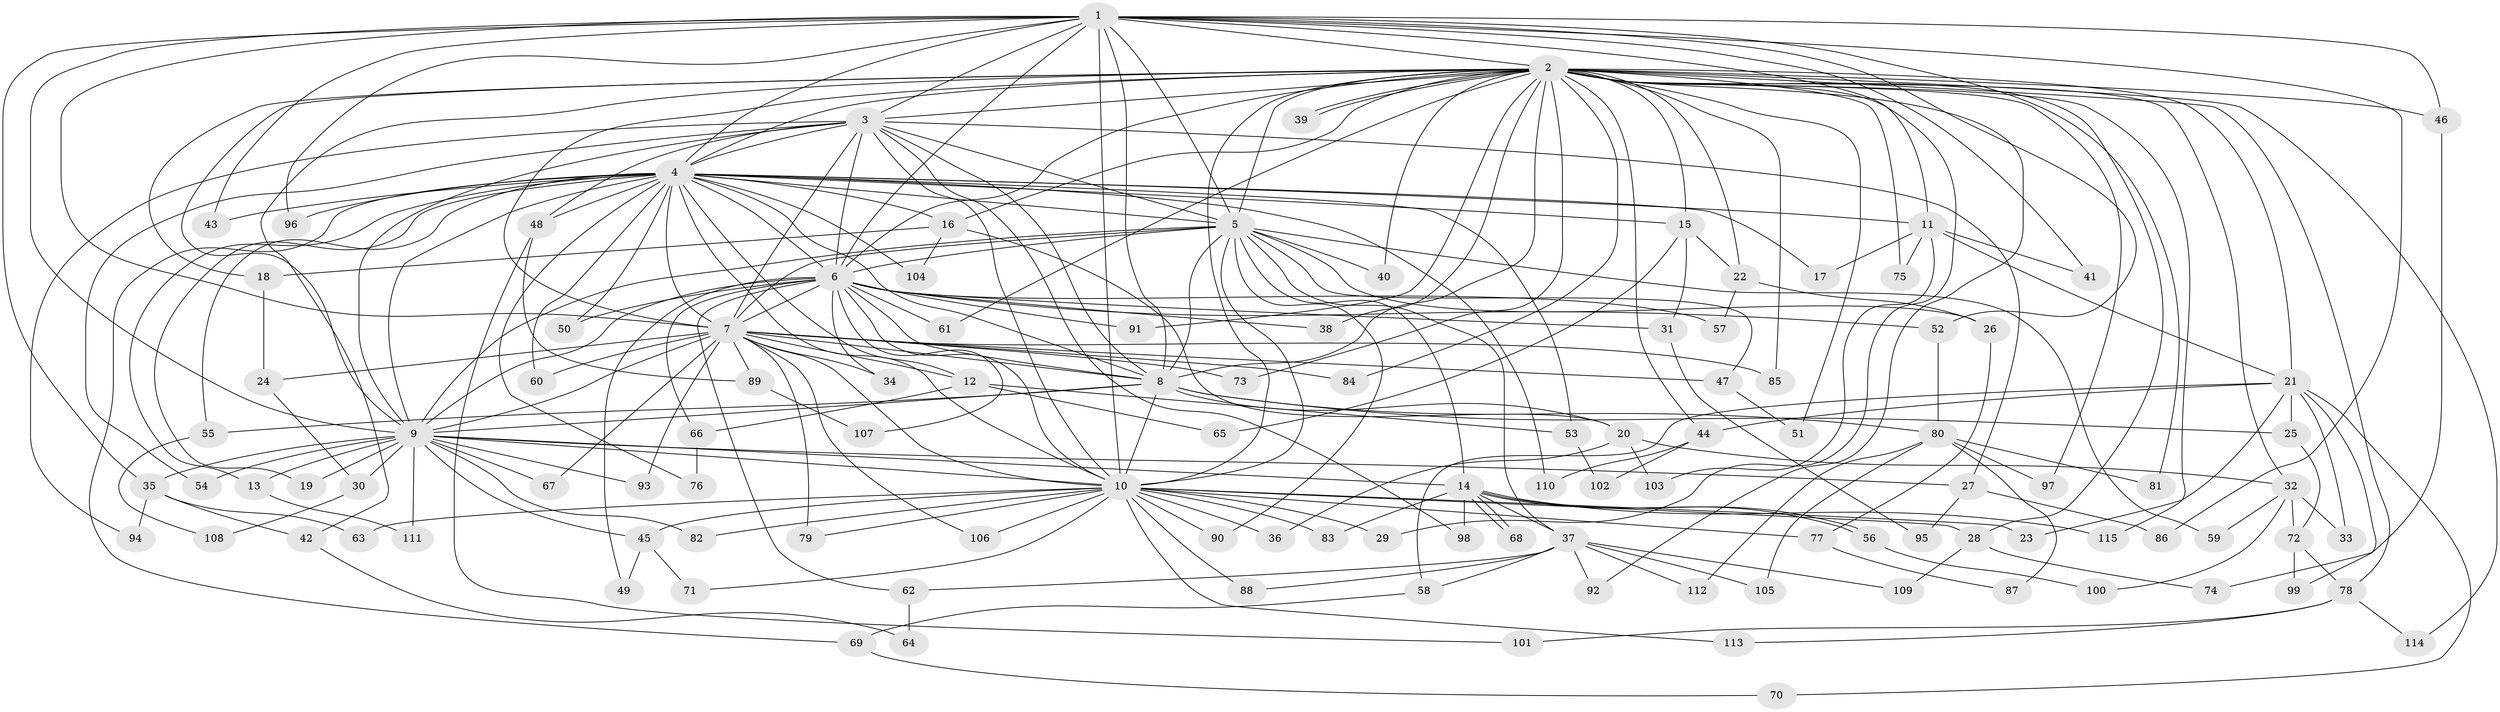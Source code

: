 // coarse degree distribution, {7: 0.06382978723404255, 25: 0.02127659574468085, 15: 0.0425531914893617, 1: 0.0425531914893617, 5: 0.0851063829787234, 3: 0.10638297872340426, 14: 0.0425531914893617, 6: 0.0425531914893617, 2: 0.2978723404255319, 4: 0.19148936170212766, 20: 0.02127659574468085, 8: 0.02127659574468085, 17: 0.02127659574468085}
// Generated by graph-tools (version 1.1) at 2025/36/03/04/25 23:36:20]
// undirected, 115 vertices, 255 edges
graph export_dot {
  node [color=gray90,style=filled];
  1;
  2;
  3;
  4;
  5;
  6;
  7;
  8;
  9;
  10;
  11;
  12;
  13;
  14;
  15;
  16;
  17;
  18;
  19;
  20;
  21;
  22;
  23;
  24;
  25;
  26;
  27;
  28;
  29;
  30;
  31;
  32;
  33;
  34;
  35;
  36;
  37;
  38;
  39;
  40;
  41;
  42;
  43;
  44;
  45;
  46;
  47;
  48;
  49;
  50;
  51;
  52;
  53;
  54;
  55;
  56;
  57;
  58;
  59;
  60;
  61;
  62;
  63;
  64;
  65;
  66;
  67;
  68;
  69;
  70;
  71;
  72;
  73;
  74;
  75;
  76;
  77;
  78;
  79;
  80;
  81;
  82;
  83;
  84;
  85;
  86;
  87;
  88;
  89;
  90;
  91;
  92;
  93;
  94;
  95;
  96;
  97;
  98;
  99;
  100;
  101;
  102;
  103;
  104;
  105;
  106;
  107;
  108;
  109;
  110;
  111;
  112;
  113;
  114;
  115;
  1 -- 2;
  1 -- 3;
  1 -- 4;
  1 -- 5;
  1 -- 6;
  1 -- 7;
  1 -- 8;
  1 -- 9;
  1 -- 10;
  1 -- 11;
  1 -- 35;
  1 -- 41;
  1 -- 43;
  1 -- 46;
  1 -- 52;
  1 -- 81;
  1 -- 86;
  1 -- 96;
  2 -- 3;
  2 -- 4;
  2 -- 5;
  2 -- 6;
  2 -- 7;
  2 -- 8;
  2 -- 9;
  2 -- 10;
  2 -- 15;
  2 -- 16;
  2 -- 18;
  2 -- 21;
  2 -- 22;
  2 -- 28;
  2 -- 29;
  2 -- 32;
  2 -- 38;
  2 -- 39;
  2 -- 39;
  2 -- 40;
  2 -- 42;
  2 -- 44;
  2 -- 46;
  2 -- 51;
  2 -- 61;
  2 -- 73;
  2 -- 75;
  2 -- 78;
  2 -- 84;
  2 -- 85;
  2 -- 91;
  2 -- 92;
  2 -- 97;
  2 -- 114;
  2 -- 115;
  3 -- 4;
  3 -- 5;
  3 -- 6;
  3 -- 7;
  3 -- 8;
  3 -- 9;
  3 -- 10;
  3 -- 27;
  3 -- 48;
  3 -- 54;
  3 -- 94;
  3 -- 98;
  4 -- 5;
  4 -- 6;
  4 -- 7;
  4 -- 8;
  4 -- 9;
  4 -- 10;
  4 -- 11;
  4 -- 12;
  4 -- 13;
  4 -- 15;
  4 -- 16;
  4 -- 17;
  4 -- 19;
  4 -- 43;
  4 -- 48;
  4 -- 50;
  4 -- 53;
  4 -- 55;
  4 -- 60;
  4 -- 69;
  4 -- 76;
  4 -- 96;
  4 -- 104;
  4 -- 110;
  5 -- 6;
  5 -- 7;
  5 -- 8;
  5 -- 9;
  5 -- 10;
  5 -- 14;
  5 -- 26;
  5 -- 37;
  5 -- 40;
  5 -- 47;
  5 -- 59;
  5 -- 90;
  6 -- 7;
  6 -- 8;
  6 -- 9;
  6 -- 10;
  6 -- 31;
  6 -- 34;
  6 -- 38;
  6 -- 49;
  6 -- 50;
  6 -- 52;
  6 -- 57;
  6 -- 61;
  6 -- 62;
  6 -- 66;
  6 -- 91;
  6 -- 107;
  7 -- 8;
  7 -- 9;
  7 -- 10;
  7 -- 12;
  7 -- 24;
  7 -- 34;
  7 -- 47;
  7 -- 60;
  7 -- 67;
  7 -- 73;
  7 -- 79;
  7 -- 84;
  7 -- 85;
  7 -- 89;
  7 -- 93;
  7 -- 106;
  8 -- 9;
  8 -- 10;
  8 -- 20;
  8 -- 25;
  8 -- 55;
  8 -- 80;
  9 -- 10;
  9 -- 13;
  9 -- 14;
  9 -- 19;
  9 -- 27;
  9 -- 30;
  9 -- 35;
  9 -- 45;
  9 -- 54;
  9 -- 67;
  9 -- 82;
  9 -- 93;
  9 -- 111;
  10 -- 23;
  10 -- 28;
  10 -- 29;
  10 -- 36;
  10 -- 45;
  10 -- 63;
  10 -- 71;
  10 -- 77;
  10 -- 79;
  10 -- 82;
  10 -- 83;
  10 -- 88;
  10 -- 90;
  10 -- 106;
  10 -- 113;
  11 -- 17;
  11 -- 21;
  11 -- 41;
  11 -- 75;
  11 -- 103;
  12 -- 53;
  12 -- 65;
  12 -- 66;
  13 -- 111;
  14 -- 37;
  14 -- 56;
  14 -- 56;
  14 -- 68;
  14 -- 68;
  14 -- 83;
  14 -- 98;
  14 -- 115;
  15 -- 22;
  15 -- 31;
  15 -- 65;
  16 -- 18;
  16 -- 20;
  16 -- 104;
  18 -- 24;
  20 -- 32;
  20 -- 36;
  20 -- 103;
  21 -- 23;
  21 -- 25;
  21 -- 33;
  21 -- 44;
  21 -- 58;
  21 -- 70;
  21 -- 99;
  22 -- 26;
  22 -- 57;
  24 -- 30;
  25 -- 72;
  26 -- 77;
  27 -- 86;
  27 -- 95;
  28 -- 74;
  28 -- 109;
  30 -- 108;
  31 -- 95;
  32 -- 33;
  32 -- 59;
  32 -- 72;
  32 -- 100;
  35 -- 42;
  35 -- 63;
  35 -- 94;
  37 -- 58;
  37 -- 62;
  37 -- 88;
  37 -- 92;
  37 -- 105;
  37 -- 109;
  37 -- 112;
  42 -- 64;
  44 -- 102;
  44 -- 110;
  45 -- 49;
  45 -- 71;
  46 -- 74;
  47 -- 51;
  48 -- 89;
  48 -- 101;
  52 -- 80;
  53 -- 102;
  55 -- 108;
  56 -- 100;
  58 -- 69;
  62 -- 64;
  66 -- 76;
  69 -- 70;
  72 -- 78;
  72 -- 99;
  77 -- 87;
  78 -- 101;
  78 -- 113;
  78 -- 114;
  80 -- 81;
  80 -- 87;
  80 -- 97;
  80 -- 105;
  80 -- 112;
  89 -- 107;
}
